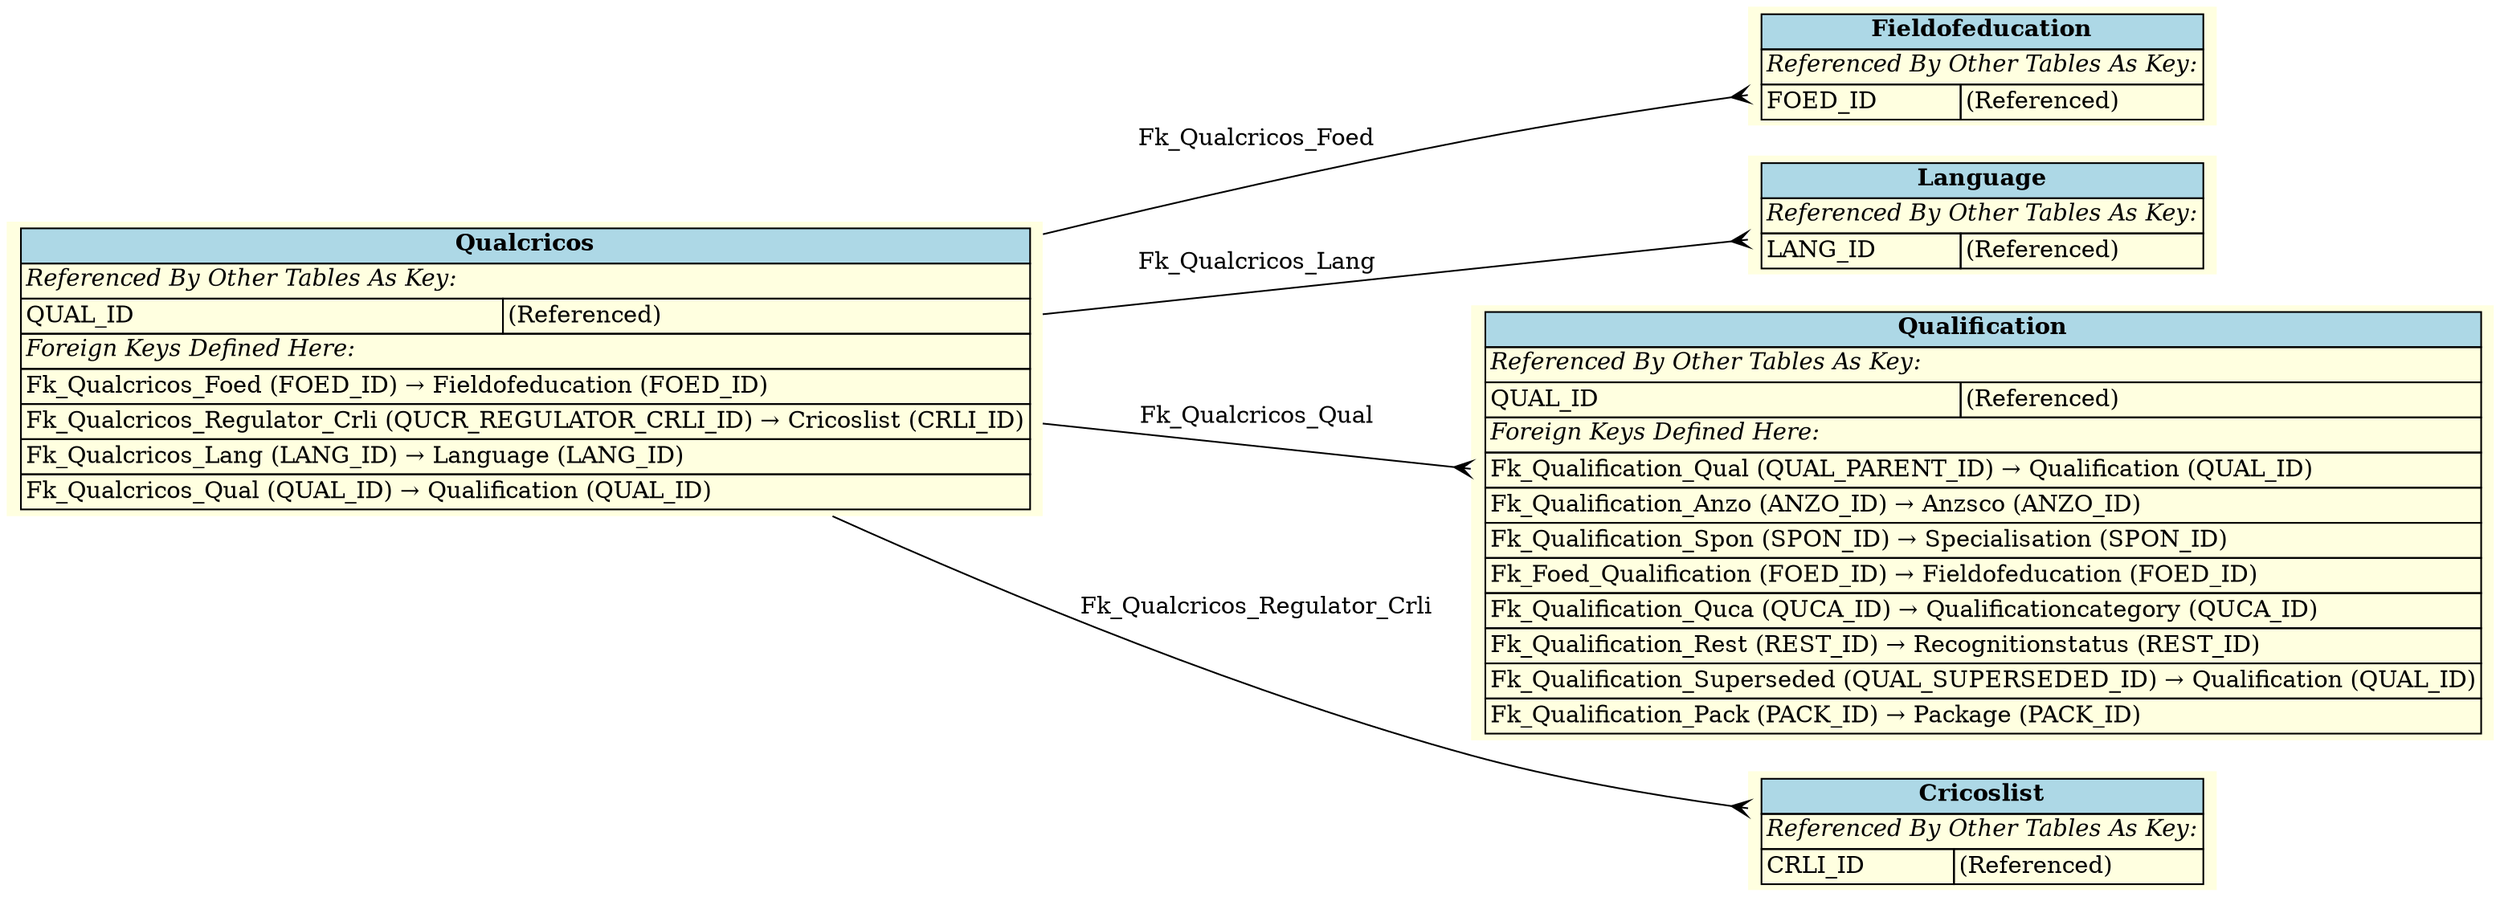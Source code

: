 digraph ERD {
  rankdir=LR;
  node [shape=plaintext, style=filled, fillcolor=lightyellow];
  edge [arrowhead=crow, arrowtail=none, dir=both, labelfontsize=10];

  "Fieldofeducation" [
    label=<
    <TABLE BORDER="0" CELLBORDER="1" CELLSPACING="0" BGCOLOR="lightyellow">
      <TR><TD COLSPAN="2" BGCOLOR="lightblue"><B>Fieldofeducation</B></TD></TR>
      <TR><TD COLSPAN="2" ALIGN="LEFT"><I>Referenced By Other Tables As Key:</I></TD></TR>
      <TR><TD ALIGN="LEFT">FOED_ID</TD><TD ALIGN="LEFT">(Referenced)</TD></TR>
    </TABLE>
    >
  ];

  "Language" [
    label=<
    <TABLE BORDER="0" CELLBORDER="1" CELLSPACING="0" BGCOLOR="lightyellow">
      <TR><TD COLSPAN="2" BGCOLOR="lightblue"><B>Language</B></TD></TR>
      <TR><TD COLSPAN="2" ALIGN="LEFT"><I>Referenced By Other Tables As Key:</I></TD></TR>
      <TR><TD ALIGN="LEFT">LANG_ID</TD><TD ALIGN="LEFT">(Referenced)</TD></TR>
    </TABLE>
    >
  ];

  "Qualification" [
    label=<
    <TABLE BORDER="0" CELLBORDER="1" CELLSPACING="0" BGCOLOR="lightyellow">
      <TR><TD COLSPAN="2" BGCOLOR="lightblue"><B>Qualification</B></TD></TR>
      <TR><TD COLSPAN="2" ALIGN="LEFT"><I>Referenced By Other Tables As Key:</I></TD></TR>
      <TR><TD ALIGN="LEFT">QUAL_ID</TD><TD ALIGN="LEFT">(Referenced)</TD></TR>
      <TR><TD COLSPAN="2" ALIGN="LEFT"><I>Foreign Keys Defined Here:</I></TD></TR>
      <TR><TD ALIGN="LEFT" COLSPAN="2">Fk_Qualification_Qual (QUAL_PARENT_ID) &rarr; Qualification (QUAL_ID)</TD></TR>
      <TR><TD ALIGN="LEFT" COLSPAN="2">Fk_Qualification_Anzo (ANZO_ID) &rarr; Anzsco (ANZO_ID)</TD></TR>
      <TR><TD ALIGN="LEFT" COLSPAN="2">Fk_Qualification_Spon (SPON_ID) &rarr; Specialisation (SPON_ID)</TD></TR>
      <TR><TD ALIGN="LEFT" COLSPAN="2">Fk_Foed_Qualification (FOED_ID) &rarr; Fieldofeducation (FOED_ID)</TD></TR>
      <TR><TD ALIGN="LEFT" COLSPAN="2">Fk_Qualification_Quca (QUCA_ID) &rarr; Qualificationcategory (QUCA_ID)</TD></TR>
      <TR><TD ALIGN="LEFT" COLSPAN="2">Fk_Qualification_Rest (REST_ID) &rarr; Recognitionstatus (REST_ID)</TD></TR>
      <TR><TD ALIGN="LEFT" COLSPAN="2">Fk_Qualification_Superseded (QUAL_SUPERSEDED_ID) &rarr; Qualification (QUAL_ID)</TD></TR>
      <TR><TD ALIGN="LEFT" COLSPAN="2">Fk_Qualification_Pack (PACK_ID) &rarr; Package (PACK_ID)</TD></TR>
    </TABLE>
    >
  ];

  "Qualcricos" [
    label=<
    <TABLE BORDER="0" CELLBORDER="1" CELLSPACING="0" BGCOLOR="lightyellow">
      <TR><TD COLSPAN="2" BGCOLOR="lightblue"><B>Qualcricos</B></TD></TR>
      <TR><TD COLSPAN="2" ALIGN="LEFT"><I>Referenced By Other Tables As Key:</I></TD></TR>
      <TR><TD ALIGN="LEFT">QUAL_ID</TD><TD ALIGN="LEFT">(Referenced)</TD></TR>
      <TR><TD COLSPAN="2" ALIGN="LEFT"><I>Foreign Keys Defined Here:</I></TD></TR>
      <TR><TD ALIGN="LEFT" COLSPAN="2">Fk_Qualcricos_Foed (FOED_ID) &rarr; Fieldofeducation (FOED_ID)</TD></TR>
      <TR><TD ALIGN="LEFT" COLSPAN="2">Fk_Qualcricos_Regulator_Crli (QUCR_REGULATOR_CRLI_ID) &rarr; Cricoslist (CRLI_ID)</TD></TR>
      <TR><TD ALIGN="LEFT" COLSPAN="2">Fk_Qualcricos_Lang (LANG_ID) &rarr; Language (LANG_ID)</TD></TR>
      <TR><TD ALIGN="LEFT" COLSPAN="2">Fk_Qualcricos_Qual (QUAL_ID) &rarr; Qualification (QUAL_ID)</TD></TR>
    </TABLE>
    >
  ];

  "Cricoslist" [
    label=<
    <TABLE BORDER="0" CELLBORDER="1" CELLSPACING="0" BGCOLOR="lightyellow">
      <TR><TD COLSPAN="2" BGCOLOR="lightblue"><B>Cricoslist</B></TD></TR>
      <TR><TD COLSPAN="2" ALIGN="LEFT"><I>Referenced By Other Tables As Key:</I></TD></TR>
      <TR><TD ALIGN="LEFT">CRLI_ID</TD><TD ALIGN="LEFT">(Referenced)</TD></TR>
    </TABLE>
    >
  ];

  "Qualcricos" -> "Cricoslist" [label=" Fk_Qualcricos_Regulator_Crli "];
  "Qualcricos" -> "Fieldofeducation" [label=" Fk_Qualcricos_Foed "];
  "Qualcricos" -> "Language" [label=" Fk_Qualcricos_Lang "];
  "Qualcricos" -> "Qualification" [label=" Fk_Qualcricos_Qual "];
}
